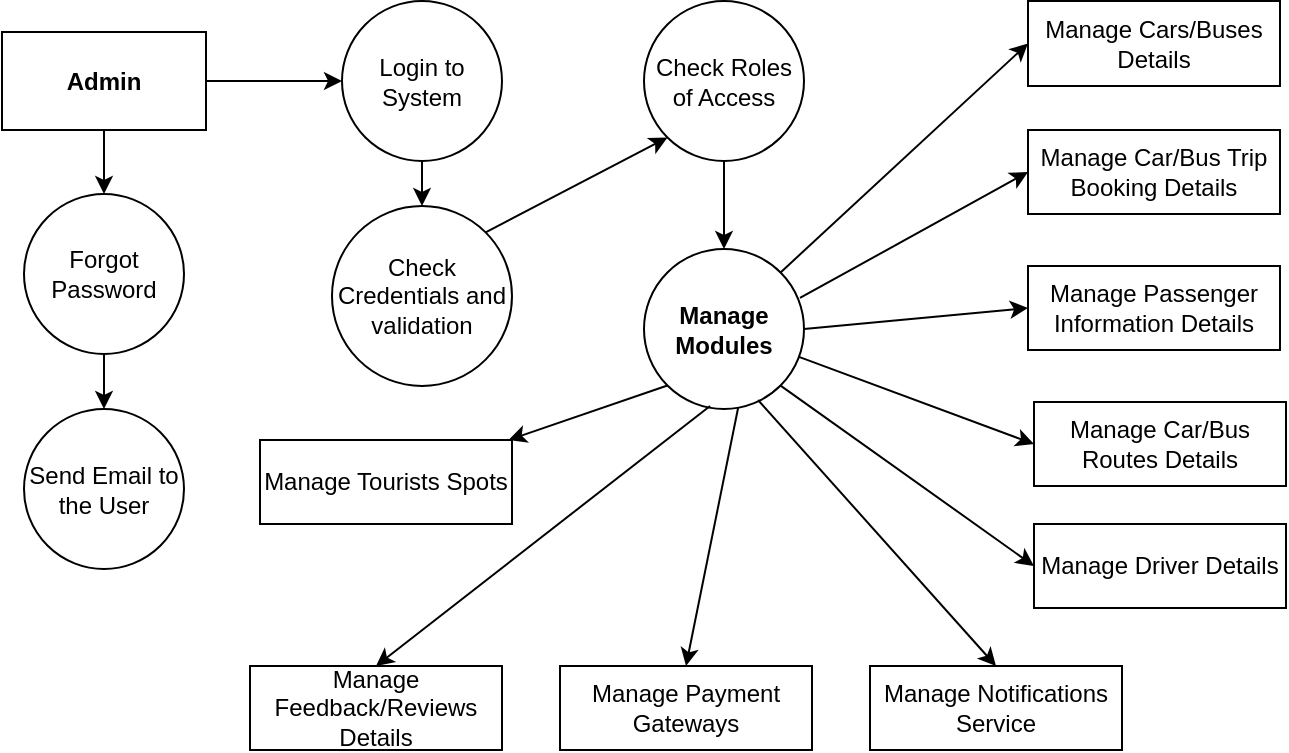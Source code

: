 <mxfile version="22.1.5" type="device">
  <diagram name="Page-1" id="1TOMVhle9aGaN_zogo2S">
    <mxGraphModel dx="832" dy="481" grid="0" gridSize="10" guides="1" tooltips="1" connect="1" arrows="1" fold="1" page="1" pageScale="1" pageWidth="827" pageHeight="1169" math="0" shadow="0">
      <root>
        <mxCell id="0" />
        <mxCell id="1" parent="0" />
        <mxCell id="JZoMNe5zMeFB4yd6MiJ9-1" value="&lt;b&gt;Admin&lt;/b&gt;" style="rounded=0;whiteSpace=wrap;html=1;" parent="1" vertex="1">
          <mxGeometry x="29" y="46" width="102" height="49" as="geometry" />
        </mxCell>
        <mxCell id="JZoMNe5zMeFB4yd6MiJ9-2" value="Forgot Password" style="ellipse;whiteSpace=wrap;html=1;aspect=fixed;" parent="1" vertex="1">
          <mxGeometry x="40" y="127" width="80" height="80" as="geometry" />
        </mxCell>
        <mxCell id="JZoMNe5zMeFB4yd6MiJ9-3" value="Send Email to the User" style="ellipse;whiteSpace=wrap;html=1;aspect=fixed;" parent="1" vertex="1">
          <mxGeometry x="40" y="234.5" width="80" height="80" as="geometry" />
        </mxCell>
        <mxCell id="JZoMNe5zMeFB4yd6MiJ9-4" value="Manage Cars/Buses Details" style="rounded=0;whiteSpace=wrap;html=1;" parent="1" vertex="1">
          <mxGeometry x="542" y="30.5" width="126" height="42.5" as="geometry" />
        </mxCell>
        <mxCell id="JZoMNe5zMeFB4yd6MiJ9-5" value="Check Credentials and validation" style="ellipse;whiteSpace=wrap;html=1;aspect=fixed;" parent="1" vertex="1">
          <mxGeometry x="194" y="133" width="90" height="90" as="geometry" />
        </mxCell>
        <mxCell id="JZoMNe5zMeFB4yd6MiJ9-6" value="Check Roles of Access" style="ellipse;whiteSpace=wrap;html=1;aspect=fixed;" parent="1" vertex="1">
          <mxGeometry x="350" y="30.5" width="80" height="80" as="geometry" />
        </mxCell>
        <mxCell id="JZoMNe5zMeFB4yd6MiJ9-7" value="Login to System" style="ellipse;whiteSpace=wrap;html=1;aspect=fixed;" parent="1" vertex="1">
          <mxGeometry x="199" y="30.5" width="80" height="80" as="geometry" />
        </mxCell>
        <mxCell id="JZoMNe5zMeFB4yd6MiJ9-8" value="&lt;b&gt;Manage Modules&lt;/b&gt;" style="ellipse;whiteSpace=wrap;html=1;aspect=fixed;" parent="1" vertex="1">
          <mxGeometry x="350" y="154.5" width="80" height="80" as="geometry" />
        </mxCell>
        <mxCell id="JZoMNe5zMeFB4yd6MiJ9-9" value="Manage Car/Bus Trip Booking Details" style="rounded=0;whiteSpace=wrap;html=1;" parent="1" vertex="1">
          <mxGeometry x="542" y="95" width="126" height="42" as="geometry" />
        </mxCell>
        <mxCell id="JZoMNe5zMeFB4yd6MiJ9-10" value="Manage Car/Bus Routes Details" style="rounded=0;whiteSpace=wrap;html=1;" parent="1" vertex="1">
          <mxGeometry x="545" y="231" width="126" height="42" as="geometry" />
        </mxCell>
        <mxCell id="JZoMNe5zMeFB4yd6MiJ9-11" value="Manage Notifications Service" style="rounded=0;whiteSpace=wrap;html=1;" parent="1" vertex="1">
          <mxGeometry x="463" y="363" width="126" height="42" as="geometry" />
        </mxCell>
        <mxCell id="JZoMNe5zMeFB4yd6MiJ9-12" value="Manage Payment Gateways" style="rounded=0;whiteSpace=wrap;html=1;" parent="1" vertex="1">
          <mxGeometry x="308" y="363" width="126" height="42" as="geometry" />
        </mxCell>
        <mxCell id="JZoMNe5zMeFB4yd6MiJ9-14" value="Manage Passenger Information Details" style="rounded=0;whiteSpace=wrap;html=1;" parent="1" vertex="1">
          <mxGeometry x="542" y="163" width="126" height="42" as="geometry" />
        </mxCell>
        <mxCell id="JZoMNe5zMeFB4yd6MiJ9-15" value="Manage Driver Details" style="rounded=0;whiteSpace=wrap;html=1;" parent="1" vertex="1">
          <mxGeometry x="545" y="292" width="126" height="42" as="geometry" />
        </mxCell>
        <mxCell id="JZoMNe5zMeFB4yd6MiJ9-18" value="Manage Feedback/Reviews Details" style="rounded=0;whiteSpace=wrap;html=1;" parent="1" vertex="1">
          <mxGeometry x="153" y="363" width="126" height="42" as="geometry" />
        </mxCell>
        <mxCell id="JZoMNe5zMeFB4yd6MiJ9-19" value="" style="endArrow=classic;html=1;rounded=0;exitX=0.5;exitY=1;exitDx=0;exitDy=0;entryX=0.5;entryY=0;entryDx=0;entryDy=0;" parent="1" source="JZoMNe5zMeFB4yd6MiJ9-1" target="JZoMNe5zMeFB4yd6MiJ9-2" edge="1">
          <mxGeometry width="50" height="50" relative="1" as="geometry">
            <mxPoint x="114" y="140" as="sourcePoint" />
            <mxPoint x="164" y="90" as="targetPoint" />
          </mxGeometry>
        </mxCell>
        <mxCell id="JZoMNe5zMeFB4yd6MiJ9-20" value="" style="endArrow=classic;html=1;rounded=0;exitX=0.5;exitY=1;exitDx=0;exitDy=0;entryX=0.5;entryY=0;entryDx=0;entryDy=0;" parent="1" source="JZoMNe5zMeFB4yd6MiJ9-2" target="JZoMNe5zMeFB4yd6MiJ9-3" edge="1">
          <mxGeometry width="50" height="50" relative="1" as="geometry">
            <mxPoint x="375" y="265" as="sourcePoint" />
            <mxPoint x="425" y="215" as="targetPoint" />
          </mxGeometry>
        </mxCell>
        <mxCell id="JZoMNe5zMeFB4yd6MiJ9-21" value="" style="endArrow=classic;html=1;rounded=0;exitX=1;exitY=0.5;exitDx=0;exitDy=0;entryX=0;entryY=0.5;entryDx=0;entryDy=0;" parent="1" source="JZoMNe5zMeFB4yd6MiJ9-1" target="JZoMNe5zMeFB4yd6MiJ9-7" edge="1">
          <mxGeometry width="50" height="50" relative="1" as="geometry">
            <mxPoint x="375" y="265" as="sourcePoint" />
            <mxPoint x="425" y="215" as="targetPoint" />
          </mxGeometry>
        </mxCell>
        <mxCell id="JZoMNe5zMeFB4yd6MiJ9-22" value="" style="endArrow=classic;html=1;rounded=0;exitX=0.5;exitY=1;exitDx=0;exitDy=0;entryX=0.5;entryY=0;entryDx=0;entryDy=0;" parent="1" source="JZoMNe5zMeFB4yd6MiJ9-7" target="JZoMNe5zMeFB4yd6MiJ9-5" edge="1">
          <mxGeometry width="50" height="50" relative="1" as="geometry">
            <mxPoint x="375" y="265" as="sourcePoint" />
            <mxPoint x="425" y="215" as="targetPoint" />
          </mxGeometry>
        </mxCell>
        <mxCell id="JZoMNe5zMeFB4yd6MiJ9-23" value="" style="endArrow=classic;html=1;rounded=0;exitX=1;exitY=0;exitDx=0;exitDy=0;entryX=0;entryY=1;entryDx=0;entryDy=0;" parent="1" source="JZoMNe5zMeFB4yd6MiJ9-5" target="JZoMNe5zMeFB4yd6MiJ9-6" edge="1">
          <mxGeometry width="50" height="50" relative="1" as="geometry">
            <mxPoint x="375" y="265" as="sourcePoint" />
            <mxPoint x="425" y="215" as="targetPoint" />
          </mxGeometry>
        </mxCell>
        <mxCell id="JZoMNe5zMeFB4yd6MiJ9-24" value="" style="endArrow=classic;html=1;rounded=0;exitX=0.5;exitY=1;exitDx=0;exitDy=0;entryX=0.5;entryY=0;entryDx=0;entryDy=0;" parent="1" source="JZoMNe5zMeFB4yd6MiJ9-6" target="JZoMNe5zMeFB4yd6MiJ9-8" edge="1">
          <mxGeometry width="50" height="50" relative="1" as="geometry">
            <mxPoint x="375" y="265" as="sourcePoint" />
            <mxPoint x="425" y="215" as="targetPoint" />
          </mxGeometry>
        </mxCell>
        <mxCell id="JZoMNe5zMeFB4yd6MiJ9-25" value="" style="endArrow=classic;html=1;rounded=0;exitX=1;exitY=0;exitDx=0;exitDy=0;entryX=0;entryY=0.5;entryDx=0;entryDy=0;" parent="1" source="JZoMNe5zMeFB4yd6MiJ9-8" target="JZoMNe5zMeFB4yd6MiJ9-4" edge="1">
          <mxGeometry width="50" height="50" relative="1" as="geometry">
            <mxPoint x="422" y="241" as="sourcePoint" />
            <mxPoint x="425" y="215" as="targetPoint" />
          </mxGeometry>
        </mxCell>
        <mxCell id="JZoMNe5zMeFB4yd6MiJ9-26" value="" style="endArrow=classic;html=1;rounded=0;entryX=0;entryY=0.5;entryDx=0;entryDy=0;exitX=0.975;exitY=0.306;exitDx=0;exitDy=0;exitPerimeter=0;" parent="1" source="JZoMNe5zMeFB4yd6MiJ9-8" target="JZoMNe5zMeFB4yd6MiJ9-9" edge="1">
          <mxGeometry width="50" height="50" relative="1" as="geometry">
            <mxPoint x="375" y="265" as="sourcePoint" />
            <mxPoint x="425" y="215" as="targetPoint" />
          </mxGeometry>
        </mxCell>
        <mxCell id="JZoMNe5zMeFB4yd6MiJ9-27" value="" style="endArrow=classic;html=1;rounded=0;entryX=0;entryY=0.5;entryDx=0;entryDy=0;exitX=1;exitY=0.5;exitDx=0;exitDy=0;" parent="1" source="JZoMNe5zMeFB4yd6MiJ9-8" target="JZoMNe5zMeFB4yd6MiJ9-14" edge="1">
          <mxGeometry width="50" height="50" relative="1" as="geometry">
            <mxPoint x="375" y="265" as="sourcePoint" />
            <mxPoint x="425" y="215" as="targetPoint" />
          </mxGeometry>
        </mxCell>
        <mxCell id="JZoMNe5zMeFB4yd6MiJ9-28" value="" style="endArrow=classic;html=1;rounded=0;entryX=0;entryY=0.5;entryDx=0;entryDy=0;" parent="1" source="JZoMNe5zMeFB4yd6MiJ9-8" target="JZoMNe5zMeFB4yd6MiJ9-10" edge="1">
          <mxGeometry width="50" height="50" relative="1" as="geometry">
            <mxPoint x="375" y="265" as="sourcePoint" />
            <mxPoint x="425" y="215" as="targetPoint" />
          </mxGeometry>
        </mxCell>
        <mxCell id="JZoMNe5zMeFB4yd6MiJ9-29" value="" style="endArrow=classic;html=1;rounded=0;entryX=0;entryY=0.5;entryDx=0;entryDy=0;exitX=1;exitY=1;exitDx=0;exitDy=0;" parent="1" source="JZoMNe5zMeFB4yd6MiJ9-8" target="JZoMNe5zMeFB4yd6MiJ9-15" edge="1">
          <mxGeometry width="50" height="50" relative="1" as="geometry">
            <mxPoint x="375" y="265" as="sourcePoint" />
            <mxPoint x="425" y="215" as="targetPoint" />
          </mxGeometry>
        </mxCell>
        <mxCell id="JZoMNe5zMeFB4yd6MiJ9-30" value="" style="endArrow=classic;html=1;rounded=0;entryX=0.5;entryY=0;entryDx=0;entryDy=0;exitX=0.713;exitY=0.944;exitDx=0;exitDy=0;exitPerimeter=0;" parent="1" source="JZoMNe5zMeFB4yd6MiJ9-8" target="JZoMNe5zMeFB4yd6MiJ9-11" edge="1">
          <mxGeometry width="50" height="50" relative="1" as="geometry">
            <mxPoint x="375" y="265" as="sourcePoint" />
            <mxPoint x="506" y="388" as="targetPoint" />
          </mxGeometry>
        </mxCell>
        <mxCell id="JZoMNe5zMeFB4yd6MiJ9-31" value="" style="endArrow=classic;html=1;rounded=0;exitX=0.413;exitY=0.981;exitDx=0;exitDy=0;exitPerimeter=0;entryX=0.5;entryY=0;entryDx=0;entryDy=0;" parent="1" source="JZoMNe5zMeFB4yd6MiJ9-8" target="JZoMNe5zMeFB4yd6MiJ9-18" edge="1">
          <mxGeometry width="50" height="50" relative="1" as="geometry">
            <mxPoint x="375" y="265" as="sourcePoint" />
            <mxPoint x="425" y="215" as="targetPoint" />
          </mxGeometry>
        </mxCell>
        <mxCell id="JZoMNe5zMeFB4yd6MiJ9-32" value="" style="endArrow=classic;html=1;rounded=0;entryX=0.5;entryY=0;entryDx=0;entryDy=0;exitX=0.588;exitY=0.994;exitDx=0;exitDy=0;exitPerimeter=0;" parent="1" source="JZoMNe5zMeFB4yd6MiJ9-8" target="JZoMNe5zMeFB4yd6MiJ9-12" edge="1">
          <mxGeometry width="50" height="50" relative="1" as="geometry">
            <mxPoint x="375" y="265" as="sourcePoint" />
            <mxPoint x="425" y="215" as="targetPoint" />
          </mxGeometry>
        </mxCell>
        <mxCell id="JZoMNe5zMeFB4yd6MiJ9-33" value="" style="endArrow=classic;html=1;rounded=0;exitX=0;exitY=1;exitDx=0;exitDy=0;" parent="1" source="JZoMNe5zMeFB4yd6MiJ9-8" target="JZoMNe5zMeFB4yd6MiJ9-34" edge="1">
          <mxGeometry width="50" height="50" relative="1" as="geometry">
            <mxPoint x="375" y="265" as="sourcePoint" />
            <mxPoint x="425" y="215" as="targetPoint" />
          </mxGeometry>
        </mxCell>
        <mxCell id="JZoMNe5zMeFB4yd6MiJ9-34" value="Manage Tourists Spots" style="rounded=0;whiteSpace=wrap;html=1;" parent="1" vertex="1">
          <mxGeometry x="158" y="250" width="126" height="42" as="geometry" />
        </mxCell>
      </root>
    </mxGraphModel>
  </diagram>
</mxfile>
